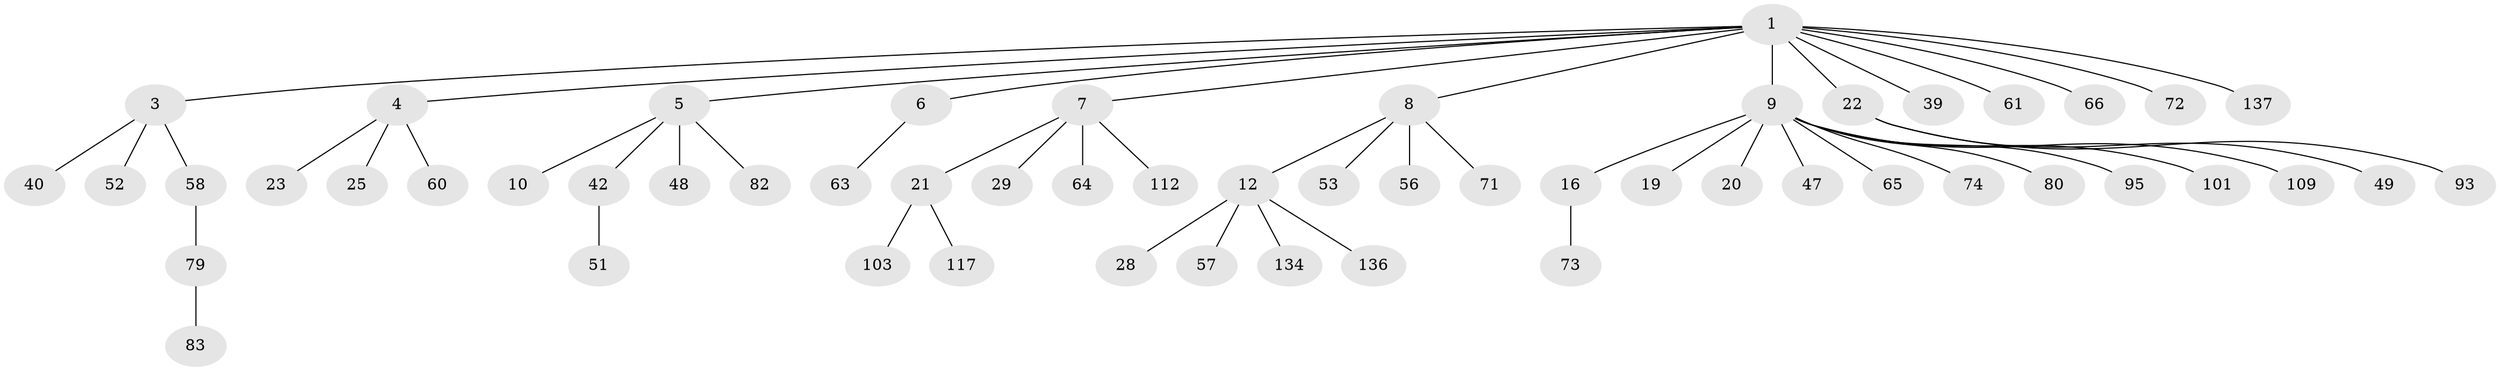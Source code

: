 // original degree distribution, {9: 0.007194244604316547, 6: 0.02877697841726619, 5: 0.03597122302158273, 4: 0.050359712230215826, 3: 0.1223021582733813, 2: 0.2014388489208633, 7: 0.007194244604316547, 1: 0.5467625899280576}
// Generated by graph-tools (version 1.1) at 2025/19/03/04/25 18:19:07]
// undirected, 55 vertices, 54 edges
graph export_dot {
graph [start="1"]
  node [color=gray90,style=filled];
  1 [super="+2"];
  3 [super="+43+90+37"];
  4 [super="+67+18+17"];
  5 [super="+24"];
  6 [super="+14"];
  7 [super="+35+38+13+116"];
  8 [super="+45+31"];
  9 [super="+11"];
  10 [super="+121"];
  12 [super="+59+54+119"];
  16 [super="+127"];
  19 [super="+92+99"];
  20 [super="+77+120"];
  21 [super="+36+91+104"];
  22 [super="+30"];
  23 [super="+34+26"];
  25 [super="+46+41"];
  28;
  29 [super="+138"];
  39 [super="+68"];
  40;
  42 [super="+102+88"];
  47;
  48;
  49;
  51;
  52 [super="+55"];
  53;
  56;
  57;
  58 [super="+94+70"];
  60;
  61;
  63 [super="+78"];
  64 [super="+128"];
  65;
  66;
  71 [super="+123+100"];
  72 [super="+75+106+126+86"];
  73 [super="+111"];
  74 [super="+122"];
  79 [super="+107"];
  80;
  82;
  83 [super="+85+96"];
  93;
  95 [super="+139"];
  101;
  103;
  109;
  112;
  117;
  134;
  136;
  137;
  1 -- 4;
  1 -- 6;
  1 -- 7;
  1 -- 8;
  1 -- 22;
  1 -- 39;
  1 -- 61;
  1 -- 66;
  1 -- 137;
  1 -- 3;
  1 -- 5;
  1 -- 72;
  1 -- 9;
  3 -- 52;
  3 -- 40;
  3 -- 58;
  4 -- 25;
  4 -- 60;
  4 -- 23;
  5 -- 10;
  5 -- 48;
  5 -- 42;
  5 -- 82;
  6 -- 63;
  7 -- 64;
  7 -- 112;
  7 -- 21;
  7 -- 29;
  8 -- 12;
  8 -- 53;
  8 -- 71;
  8 -- 56;
  9 -- 47;
  9 -- 65;
  9 -- 101;
  9 -- 74;
  9 -- 109;
  9 -- 16;
  9 -- 80;
  9 -- 19;
  9 -- 20;
  9 -- 95;
  12 -- 28;
  12 -- 57;
  12 -- 136;
  12 -- 134;
  16 -- 73;
  21 -- 117;
  21 -- 103;
  22 -- 49;
  22 -- 93;
  42 -- 51;
  58 -- 79;
  79 -- 83;
}
